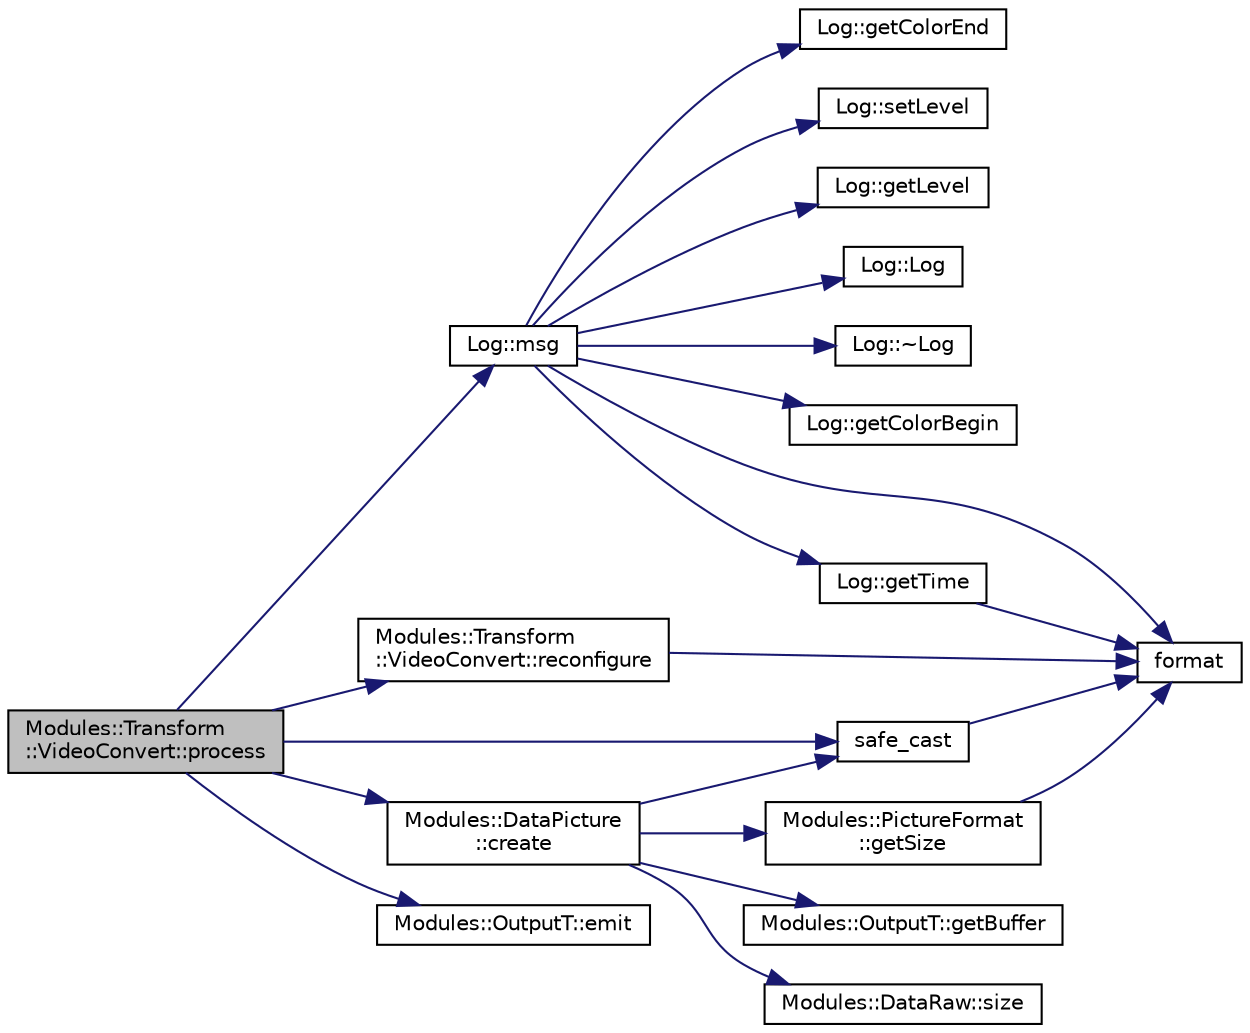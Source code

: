 digraph "Modules::Transform::VideoConvert::process"
{
 // INTERACTIVE_SVG=YES
  edge [fontname="Helvetica",fontsize="10",labelfontname="Helvetica",labelfontsize="10"];
  node [fontname="Helvetica",fontsize="10",shape=record];
  rankdir="LR";
  Node1 [label="Modules::Transform\l::VideoConvert::process",height=0.2,width=0.4,color="black", fillcolor="grey75", style="filled", fontcolor="black"];
  Node1 -> Node2 [color="midnightblue",fontsize="10",style="solid",fontname="Helvetica"];
  Node2 [label="safe_cast",height=0.2,width=0.4,color="black", fillcolor="white", style="filled",URL="$tools_8hpp.html#ad0cd9d62cdc4d8ad0ad279bc6b8d5dc2"];
  Node2 -> Node3 [color="midnightblue",fontsize="10",style="solid",fontname="Helvetica"];
  Node3 [label="format",height=0.2,width=0.4,color="black", fillcolor="white", style="filled",URL="$format_8hpp.html#a3aca22086b5c6398b980286ac7dd89ad"];
  Node1 -> Node4 [color="midnightblue",fontsize="10",style="solid",fontname="Helvetica"];
  Node4 [label="Log::msg",height=0.2,width=0.4,color="black", fillcolor="white", style="filled",URL="$class_log.html#a84056ae8f88a105f7b5fa3770f2f15d8"];
  Node4 -> Node5 [color="midnightblue",fontsize="10",style="solid",fontname="Helvetica"];
  Node5 [label="Log::getColorBegin",height=0.2,width=0.4,color="black", fillcolor="white", style="filled",URL="$class_log.html#a00080fae9f969e7c3eff2f40c7211cb3"];
  Node4 -> Node6 [color="midnightblue",fontsize="10",style="solid",fontname="Helvetica"];
  Node6 [label="Log::getTime",height=0.2,width=0.4,color="black", fillcolor="white", style="filled",URL="$class_log.html#a1e8efa09c5b342ba1f9ba6d13811fa14"];
  Node6 -> Node3 [color="midnightblue",fontsize="10",style="solid",fontname="Helvetica"];
  Node4 -> Node3 [color="midnightblue",fontsize="10",style="solid",fontname="Helvetica"];
  Node4 -> Node7 [color="midnightblue",fontsize="10",style="solid",fontname="Helvetica"];
  Node7 [label="Log::getColorEnd",height=0.2,width=0.4,color="black", fillcolor="white", style="filled",URL="$class_log.html#a1a3e0507d4f5f0486dc7fa8d98954941"];
  Node4 -> Node8 [color="midnightblue",fontsize="10",style="solid",fontname="Helvetica"];
  Node8 [label="Log::setLevel",height=0.2,width=0.4,color="black", fillcolor="white", style="filled",URL="$class_log.html#a64a94fff24e5ed45a1d627d3709b6e52"];
  Node4 -> Node9 [color="midnightblue",fontsize="10",style="solid",fontname="Helvetica"];
  Node9 [label="Log::getLevel",height=0.2,width=0.4,color="black", fillcolor="white", style="filled",URL="$class_log.html#a8def54b27ed38887e1fd074c2ea18a82"];
  Node4 -> Node10 [color="midnightblue",fontsize="10",style="solid",fontname="Helvetica"];
  Node10 [label="Log::Log",height=0.2,width=0.4,color="black", fillcolor="white", style="filled",URL="$class_log.html#af6071a60aa52b6c1b511f99b4bc1b8fe"];
  Node4 -> Node11 [color="midnightblue",fontsize="10",style="solid",fontname="Helvetica"];
  Node11 [label="Log::~Log",height=0.2,width=0.4,color="black", fillcolor="white", style="filled",URL="$class_log.html#a0fbfda88fbee5027c89f6eb121059360"];
  Node1 -> Node12 [color="midnightblue",fontsize="10",style="solid",fontname="Helvetica"];
  Node12 [label="Modules::Transform\l::VideoConvert::reconfigure",height=0.2,width=0.4,color="black", fillcolor="white", style="filled",URL="$class_modules_1_1_transform_1_1_video_convert.html#a0a63b2511bd7bf35f0026855cba02e6b"];
  Node12 -> Node3 [color="midnightblue",fontsize="10",style="solid",fontname="Helvetica"];
  Node1 -> Node13 [color="midnightblue",fontsize="10",style="solid",fontname="Helvetica"];
  Node13 [label="Modules::DataPicture\l::create",height=0.2,width=0.4,color="black", fillcolor="white", style="filled",URL="$class_modules_1_1_data_picture.html#a3e285ad996670565e6c40ec5cf814f99"];
  Node13 -> Node14 [color="midnightblue",fontsize="10",style="solid",fontname="Helvetica"];
  Node14 [label="Modules::DataRaw::size",height=0.2,width=0.4,color="black", fillcolor="white", style="filled",URL="$class_modules_1_1_data_raw.html#ad230afbee33f4a4998f1f63b48761909"];
  Node13 -> Node15 [color="midnightblue",fontsize="10",style="solid",fontname="Helvetica"];
  Node15 [label="Modules::PictureFormat\l::getSize",height=0.2,width=0.4,color="black", fillcolor="white", style="filled",URL="$class_modules_1_1_picture_format.html#a22d6e257fcc2f19811d9468ff784a5a1"];
  Node15 -> Node3 [color="midnightblue",fontsize="10",style="solid",fontname="Helvetica"];
  Node13 -> Node2 [color="midnightblue",fontsize="10",style="solid",fontname="Helvetica"];
  Node13 -> Node16 [color="midnightblue",fontsize="10",style="solid",fontname="Helvetica"];
  Node16 [label="Modules::OutputT::getBuffer",height=0.2,width=0.4,color="black", fillcolor="white", style="filled",URL="$class_modules_1_1_output_t.html#ab6263dca52d17a2498cd88a6c89f9c7c"];
  Node1 -> Node17 [color="midnightblue",fontsize="10",style="solid",fontname="Helvetica"];
  Node17 [label="Modules::OutputT::emit",height=0.2,width=0.4,color="black", fillcolor="white", style="filled",URL="$class_modules_1_1_output_t.html#ae88c40c22415f35248f12f2018bddb4c"];
}
